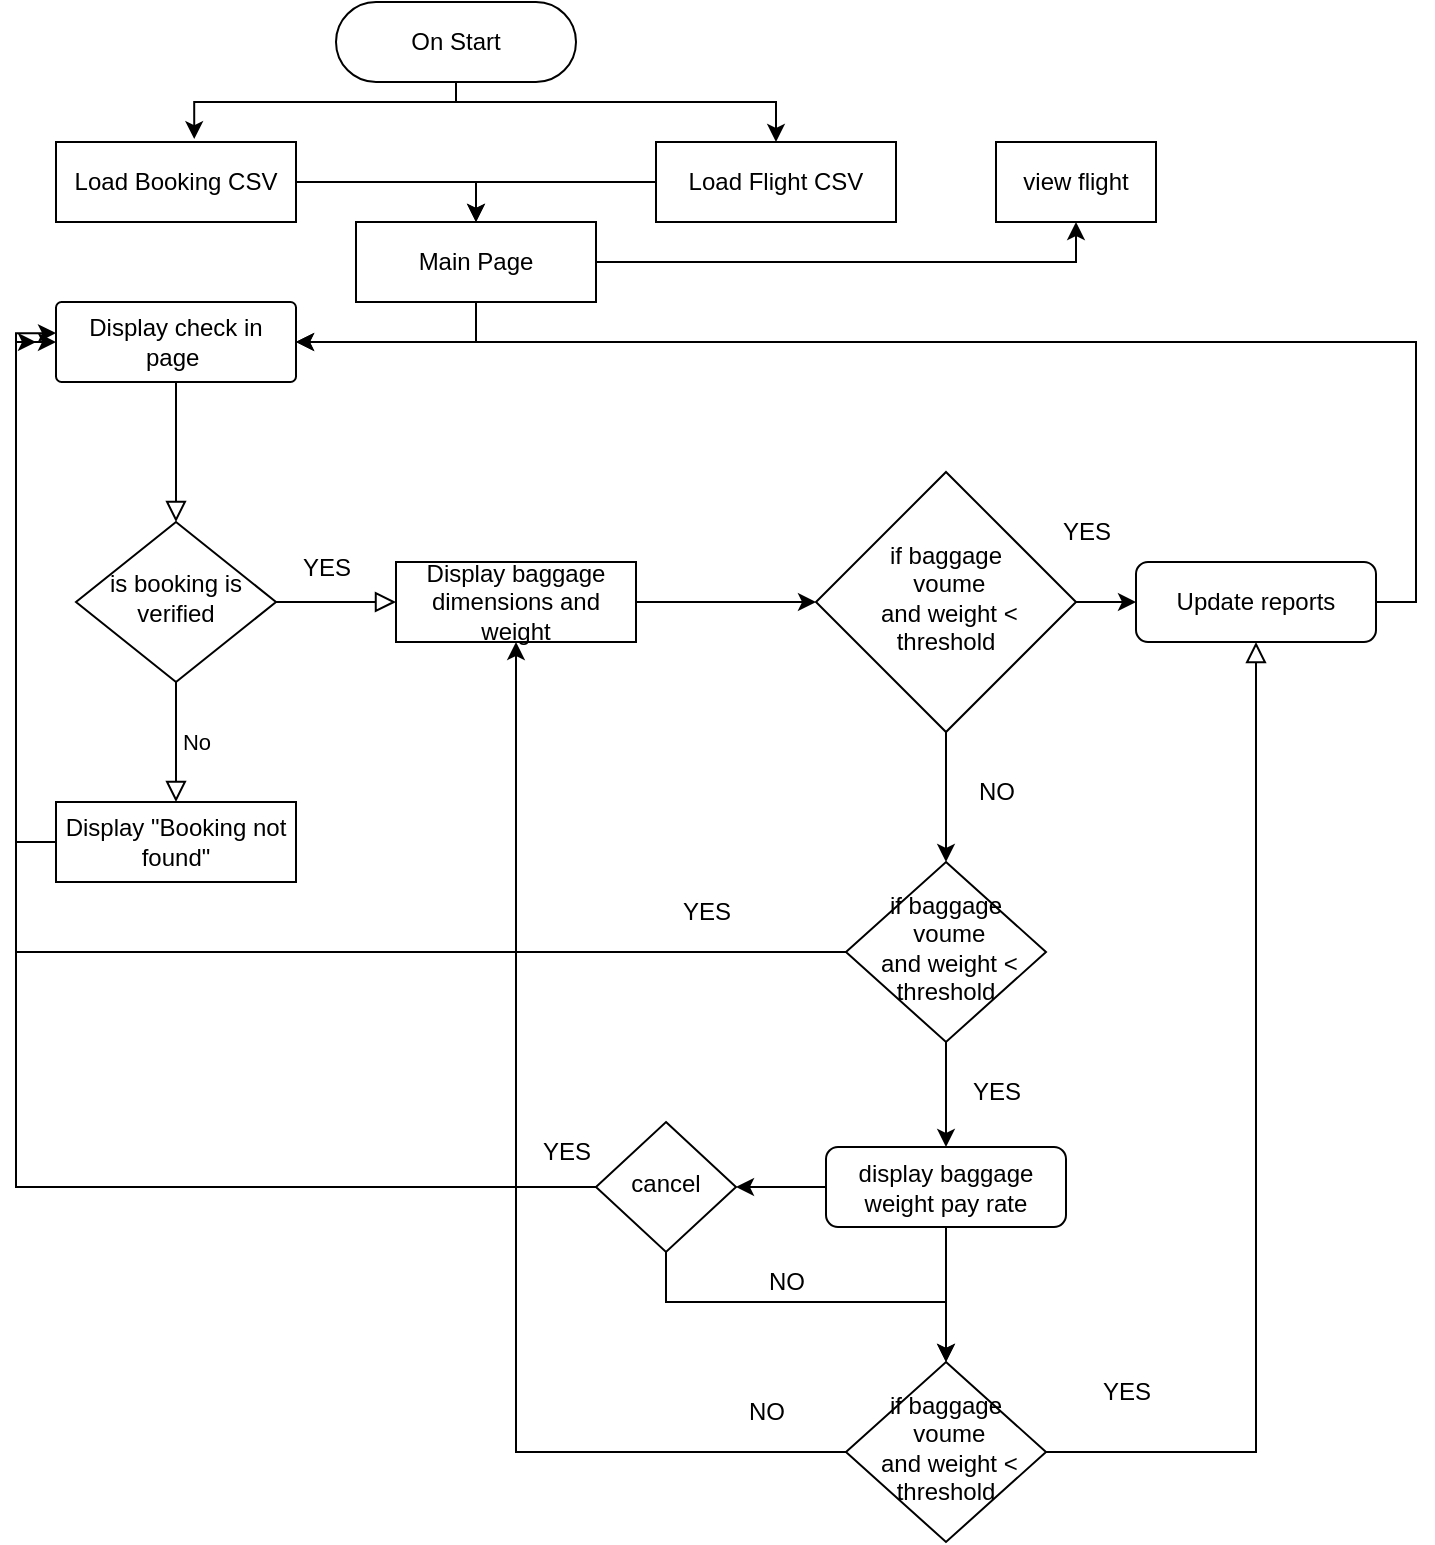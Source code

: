 <mxfile version="23.1.5" type="github">
  <diagram id="C5RBs43oDa-KdzZeNtuy" name="Page-1">
    <mxGraphModel dx="924" dy="526" grid="1" gridSize="10" guides="1" tooltips="1" connect="1" arrows="1" fold="1" page="1" pageScale="1" pageWidth="827" pageHeight="1169" math="0" shadow="0">
      <root>
        <mxCell id="WIyWlLk6GJQsqaUBKTNV-0" />
        <mxCell id="WIyWlLk6GJQsqaUBKTNV-1" parent="WIyWlLk6GJQsqaUBKTNV-0" />
        <mxCell id="WIyWlLk6GJQsqaUBKTNV-2" value="" style="rounded=0;html=1;jettySize=auto;orthogonalLoop=1;fontSize=11;endArrow=block;endFill=0;endSize=8;strokeWidth=1;shadow=0;labelBackgroundColor=none;edgeStyle=orthogonalEdgeStyle;" parent="WIyWlLk6GJQsqaUBKTNV-1" source="WIyWlLk6GJQsqaUBKTNV-3" target="WIyWlLk6GJQsqaUBKTNV-6" edge="1">
          <mxGeometry relative="1" as="geometry" />
        </mxCell>
        <mxCell id="WIyWlLk6GJQsqaUBKTNV-3" value="Display check in page&amp;nbsp;" style="rounded=1;whiteSpace=wrap;html=1;fontSize=12;glass=0;strokeWidth=1;shadow=0;arcSize=7;" parent="WIyWlLk6GJQsqaUBKTNV-1" vertex="1">
          <mxGeometry x="80" y="160" width="120" height="40" as="geometry" />
        </mxCell>
        <mxCell id="WIyWlLk6GJQsqaUBKTNV-5" value="No" style="edgeStyle=orthogonalEdgeStyle;rounded=0;html=1;jettySize=auto;orthogonalLoop=1;fontSize=11;endArrow=block;endFill=0;endSize=8;strokeWidth=1;shadow=0;labelBackgroundColor=none;" parent="WIyWlLk6GJQsqaUBKTNV-1" source="WIyWlLk6GJQsqaUBKTNV-6" target="WIyWlLk6GJQsqaUBKTNV-7" edge="1">
          <mxGeometry y="10" relative="1" as="geometry">
            <mxPoint as="offset" />
          </mxGeometry>
        </mxCell>
        <mxCell id="WIyWlLk6GJQsqaUBKTNV-6" value="is booking is verified" style="rhombus;whiteSpace=wrap;html=1;shadow=0;fontFamily=Helvetica;fontSize=12;align=center;strokeWidth=1;spacing=6;spacingTop=-4;" parent="WIyWlLk6GJQsqaUBKTNV-1" vertex="1">
          <mxGeometry x="90" y="270" width="100" height="80" as="geometry" />
        </mxCell>
        <mxCell id="K3XM4DJFUC2Mcfmt1CKo-13" style="edgeStyle=orthogonalEdgeStyle;rounded=0;orthogonalLoop=1;jettySize=auto;html=1;exitX=0;exitY=0.5;exitDx=0;exitDy=0;" edge="1" parent="WIyWlLk6GJQsqaUBKTNV-1" source="WIyWlLk6GJQsqaUBKTNV-7">
          <mxGeometry relative="1" as="geometry">
            <mxPoint x="80" y="180" as="targetPoint" />
            <Array as="points">
              <mxPoint x="60" y="430" />
              <mxPoint x="60" y="180" />
            </Array>
          </mxGeometry>
        </mxCell>
        <mxCell id="WIyWlLk6GJQsqaUBKTNV-7" value="Display &quot;Booking not found&quot;" style="rounded=1;whiteSpace=wrap;html=1;fontSize=12;glass=0;strokeWidth=1;shadow=0;arcSize=0;" parent="WIyWlLk6GJQsqaUBKTNV-1" vertex="1">
          <mxGeometry x="80" y="410" width="120" height="40" as="geometry" />
        </mxCell>
        <mxCell id="WIyWlLk6GJQsqaUBKTNV-8" value="" style="rounded=0;html=1;jettySize=auto;orthogonalLoop=1;fontSize=11;endArrow=block;endFill=0;endSize=8;strokeWidth=1;shadow=0;labelBackgroundColor=none;edgeStyle=orthogonalEdgeStyle;exitX=1;exitY=0.5;exitDx=0;exitDy=0;" parent="WIyWlLk6GJQsqaUBKTNV-1" source="K3XM4DJFUC2Mcfmt1CKo-24" target="WIyWlLk6GJQsqaUBKTNV-11" edge="1">
          <mxGeometry x="0.333" y="20" relative="1" as="geometry">
            <mxPoint as="offset" />
          </mxGeometry>
        </mxCell>
        <mxCell id="K3XM4DJFUC2Mcfmt1CKo-49" style="edgeStyle=orthogonalEdgeStyle;rounded=0;orthogonalLoop=1;jettySize=auto;html=1;exitX=0;exitY=0.5;exitDx=0;exitDy=0;" edge="1" parent="WIyWlLk6GJQsqaUBKTNV-1" source="WIyWlLk6GJQsqaUBKTNV-10">
          <mxGeometry relative="1" as="geometry">
            <mxPoint x="70" y="180" as="targetPoint" />
            <Array as="points">
              <mxPoint x="60" y="485" />
              <mxPoint x="60" y="180" />
            </Array>
          </mxGeometry>
        </mxCell>
        <mxCell id="WIyWlLk6GJQsqaUBKTNV-10" value="if baggage&lt;br&gt;&amp;nbsp;voume&lt;br&gt;&amp;nbsp;and weight &amp;lt; threshold" style="rhombus;whiteSpace=wrap;html=1;shadow=0;fontFamily=Helvetica;fontSize=12;align=center;strokeWidth=1;spacing=6;spacingTop=-4;" parent="WIyWlLk6GJQsqaUBKTNV-1" vertex="1">
          <mxGeometry x="475" y="440" width="100" height="90" as="geometry" />
        </mxCell>
        <mxCell id="K3XM4DJFUC2Mcfmt1CKo-38" style="edgeStyle=orthogonalEdgeStyle;rounded=0;orthogonalLoop=1;jettySize=auto;html=1;exitX=1;exitY=0.5;exitDx=0;exitDy=0;" edge="1" parent="WIyWlLk6GJQsqaUBKTNV-1" source="WIyWlLk6GJQsqaUBKTNV-11">
          <mxGeometry relative="1" as="geometry">
            <mxPoint x="200" y="180" as="targetPoint" />
            <Array as="points">
              <mxPoint x="760" y="310" />
              <mxPoint x="760" y="180" />
            </Array>
          </mxGeometry>
        </mxCell>
        <mxCell id="WIyWlLk6GJQsqaUBKTNV-11" value="Update reports" style="rounded=1;whiteSpace=wrap;html=1;fontSize=12;glass=0;strokeWidth=1;shadow=0;" parent="WIyWlLk6GJQsqaUBKTNV-1" vertex="1">
          <mxGeometry x="620" y="290" width="120" height="40" as="geometry" />
        </mxCell>
        <mxCell id="K3XM4DJFUC2Mcfmt1CKo-9" style="edgeStyle=orthogonalEdgeStyle;rounded=0;orthogonalLoop=1;jettySize=auto;html=1;exitX=0.5;exitY=1;exitDx=0;exitDy=0;entryX=0.5;entryY=0;entryDx=0;entryDy=0;" edge="1" parent="WIyWlLk6GJQsqaUBKTNV-1" source="K3XM4DJFUC2Mcfmt1CKo-1" target="K3XM4DJFUC2Mcfmt1CKo-7">
          <mxGeometry relative="1" as="geometry">
            <Array as="points">
              <mxPoint x="280" y="60" />
              <mxPoint x="440" y="60" />
            </Array>
          </mxGeometry>
        </mxCell>
        <mxCell id="K3XM4DJFUC2Mcfmt1CKo-1" value="On Start" style="rounded=1;whiteSpace=wrap;html=1;fontSize=12;glass=0;strokeWidth=1;shadow=0;arcSize=50;" vertex="1" parent="WIyWlLk6GJQsqaUBKTNV-1">
          <mxGeometry x="220" y="10" width="120" height="40" as="geometry" />
        </mxCell>
        <mxCell id="K3XM4DJFUC2Mcfmt1CKo-10" style="edgeStyle=orthogonalEdgeStyle;rounded=0;orthogonalLoop=1;jettySize=auto;html=1;exitX=1;exitY=0.5;exitDx=0;exitDy=0;entryX=0.5;entryY=0;entryDx=0;entryDy=0;" edge="1" parent="WIyWlLk6GJQsqaUBKTNV-1" source="K3XM4DJFUC2Mcfmt1CKo-2" target="K3XM4DJFUC2Mcfmt1CKo-3">
          <mxGeometry relative="1" as="geometry" />
        </mxCell>
        <mxCell id="K3XM4DJFUC2Mcfmt1CKo-2" value="Load Booking CSV" style="rounded=1;whiteSpace=wrap;html=1;fontSize=12;glass=0;strokeWidth=1;shadow=0;arcSize=0;" vertex="1" parent="WIyWlLk6GJQsqaUBKTNV-1">
          <mxGeometry x="80" y="80" width="120" height="40" as="geometry" />
        </mxCell>
        <mxCell id="K3XM4DJFUC2Mcfmt1CKo-12" style="edgeStyle=orthogonalEdgeStyle;rounded=0;orthogonalLoop=1;jettySize=auto;html=1;exitX=0.5;exitY=1;exitDx=0;exitDy=0;entryX=1;entryY=0.5;entryDx=0;entryDy=0;" edge="1" parent="WIyWlLk6GJQsqaUBKTNV-1" source="K3XM4DJFUC2Mcfmt1CKo-3" target="WIyWlLk6GJQsqaUBKTNV-3">
          <mxGeometry relative="1" as="geometry" />
        </mxCell>
        <mxCell id="K3XM4DJFUC2Mcfmt1CKo-41" style="edgeStyle=orthogonalEdgeStyle;rounded=0;orthogonalLoop=1;jettySize=auto;html=1;exitX=1;exitY=0.5;exitDx=0;exitDy=0;entryX=0.5;entryY=1;entryDx=0;entryDy=0;" edge="1" parent="WIyWlLk6GJQsqaUBKTNV-1" source="K3XM4DJFUC2Mcfmt1CKo-3" target="K3XM4DJFUC2Mcfmt1CKo-40">
          <mxGeometry relative="1" as="geometry" />
        </mxCell>
        <mxCell id="K3XM4DJFUC2Mcfmt1CKo-3" value="Main Page" style="rounded=1;whiteSpace=wrap;html=1;fontSize=12;glass=0;strokeWidth=1;shadow=0;arcSize=0;" vertex="1" parent="WIyWlLk6GJQsqaUBKTNV-1">
          <mxGeometry x="230" y="120" width="120" height="40" as="geometry" />
        </mxCell>
        <mxCell id="K3XM4DJFUC2Mcfmt1CKo-4" value="" style="rounded=0;html=1;jettySize=auto;orthogonalLoop=1;fontSize=11;endArrow=block;endFill=0;endSize=8;strokeWidth=1;shadow=0;labelBackgroundColor=none;edgeStyle=orthogonalEdgeStyle;" edge="1" parent="WIyWlLk6GJQsqaUBKTNV-1" source="WIyWlLk6GJQsqaUBKTNV-6" target="WIyWlLk6GJQsqaUBKTNV-12">
          <mxGeometry y="20" relative="1" as="geometry">
            <mxPoint as="offset" />
            <mxPoint x="180" y="310" as="sourcePoint" />
            <mxPoint x="490" y="340" as="targetPoint" />
          </mxGeometry>
        </mxCell>
        <mxCell id="K3XM4DJFUC2Mcfmt1CKo-34" style="edgeStyle=orthogonalEdgeStyle;rounded=0;orthogonalLoop=1;jettySize=auto;html=1;exitX=1;exitY=0.5;exitDx=0;exitDy=0;entryX=0;entryY=0.5;entryDx=0;entryDy=0;" edge="1" parent="WIyWlLk6GJQsqaUBKTNV-1" source="WIyWlLk6GJQsqaUBKTNV-12" target="K3XM4DJFUC2Mcfmt1CKo-22">
          <mxGeometry relative="1" as="geometry" />
        </mxCell>
        <mxCell id="WIyWlLk6GJQsqaUBKTNV-12" value="Display baggage dimensions and weight" style="rounded=1;whiteSpace=wrap;html=1;fontSize=12;glass=0;strokeWidth=1;shadow=0;arcSize=0;" parent="WIyWlLk6GJQsqaUBKTNV-1" vertex="1">
          <mxGeometry x="250" y="290" width="120" height="40" as="geometry" />
        </mxCell>
        <mxCell id="K3XM4DJFUC2Mcfmt1CKo-15" style="edgeStyle=orthogonalEdgeStyle;rounded=0;orthogonalLoop=1;jettySize=auto;html=1;exitX=0;exitY=0.5;exitDx=0;exitDy=0;" edge="1" parent="WIyWlLk6GJQsqaUBKTNV-1" source="K3XM4DJFUC2Mcfmt1CKo-7">
          <mxGeometry relative="1" as="geometry">
            <mxPoint x="290" y="120" as="targetPoint" />
            <Array as="points">
              <mxPoint x="290" y="100" />
            </Array>
          </mxGeometry>
        </mxCell>
        <mxCell id="K3XM4DJFUC2Mcfmt1CKo-7" value="Load Flight CSV" style="rounded=1;whiteSpace=wrap;html=1;fontSize=12;glass=0;strokeWidth=1;shadow=0;arcSize=0;" vertex="1" parent="WIyWlLk6GJQsqaUBKTNV-1">
          <mxGeometry x="380" y="80" width="120" height="40" as="geometry" />
        </mxCell>
        <mxCell id="K3XM4DJFUC2Mcfmt1CKo-8" style="edgeStyle=orthogonalEdgeStyle;rounded=0;orthogonalLoop=1;jettySize=auto;html=1;exitX=0.5;exitY=1;exitDx=0;exitDy=0;entryX=0.576;entryY=-0.036;entryDx=0;entryDy=0;entryPerimeter=0;" edge="1" parent="WIyWlLk6GJQsqaUBKTNV-1" source="K3XM4DJFUC2Mcfmt1CKo-1" target="K3XM4DJFUC2Mcfmt1CKo-2">
          <mxGeometry relative="1" as="geometry">
            <Array as="points">
              <mxPoint x="280" y="60" />
              <mxPoint x="149" y="60" />
            </Array>
          </mxGeometry>
        </mxCell>
        <mxCell id="K3XM4DJFUC2Mcfmt1CKo-35" style="edgeStyle=orthogonalEdgeStyle;rounded=0;orthogonalLoop=1;jettySize=auto;html=1;exitX=0.5;exitY=1;exitDx=0;exitDy=0;entryX=0.5;entryY=0;entryDx=0;entryDy=0;" edge="1" parent="WIyWlLk6GJQsqaUBKTNV-1" source="K3XM4DJFUC2Mcfmt1CKo-22" target="WIyWlLk6GJQsqaUBKTNV-10">
          <mxGeometry relative="1" as="geometry" />
        </mxCell>
        <mxCell id="K3XM4DJFUC2Mcfmt1CKo-37" style="edgeStyle=orthogonalEdgeStyle;rounded=0;orthogonalLoop=1;jettySize=auto;html=1;exitX=1;exitY=0.5;exitDx=0;exitDy=0;entryX=0;entryY=0.5;entryDx=0;entryDy=0;" edge="1" parent="WIyWlLk6GJQsqaUBKTNV-1" source="K3XM4DJFUC2Mcfmt1CKo-22" target="WIyWlLk6GJQsqaUBKTNV-11">
          <mxGeometry relative="1" as="geometry">
            <mxPoint x="625" y="255" as="sourcePoint" />
          </mxGeometry>
        </mxCell>
        <mxCell id="K3XM4DJFUC2Mcfmt1CKo-22" value="if baggage&lt;br&gt;&amp;nbsp;voume&lt;br&gt;&amp;nbsp;and weight &amp;lt; threshold" style="rhombus;whiteSpace=wrap;html=1;shadow=0;fontFamily=Helvetica;fontSize=12;align=center;strokeWidth=1;spacing=6;spacingTop=-4;" vertex="1" parent="WIyWlLk6GJQsqaUBKTNV-1">
          <mxGeometry x="460" y="245" width="130" height="130" as="geometry" />
        </mxCell>
        <mxCell id="K3XM4DJFUC2Mcfmt1CKo-27" style="edgeStyle=orthogonalEdgeStyle;rounded=0;orthogonalLoop=1;jettySize=auto;html=1;exitX=0;exitY=0.5;exitDx=0;exitDy=0;" edge="1" parent="WIyWlLk6GJQsqaUBKTNV-1" source="K3XM4DJFUC2Mcfmt1CKo-23">
          <mxGeometry relative="1" as="geometry">
            <mxPoint x="80" y="175.556" as="targetPoint" />
            <Array as="points">
              <mxPoint x="60" y="603" />
              <mxPoint x="60" y="176" />
            </Array>
          </mxGeometry>
        </mxCell>
        <mxCell id="K3XM4DJFUC2Mcfmt1CKo-23" value="cancel" style="rhombus;whiteSpace=wrap;html=1;shadow=0;fontFamily=Helvetica;fontSize=12;align=center;strokeWidth=1;spacing=6;spacingTop=-4;" vertex="1" parent="WIyWlLk6GJQsqaUBKTNV-1">
          <mxGeometry x="350" y="570" width="70" height="65" as="geometry" />
        </mxCell>
        <mxCell id="K3XM4DJFUC2Mcfmt1CKo-26" style="edgeStyle=orthogonalEdgeStyle;rounded=0;orthogonalLoop=1;jettySize=auto;html=1;exitX=0;exitY=0.5;exitDx=0;exitDy=0;entryX=0.5;entryY=1;entryDx=0;entryDy=0;" edge="1" parent="WIyWlLk6GJQsqaUBKTNV-1" source="K3XM4DJFUC2Mcfmt1CKo-24" target="WIyWlLk6GJQsqaUBKTNV-12">
          <mxGeometry relative="1" as="geometry" />
        </mxCell>
        <mxCell id="K3XM4DJFUC2Mcfmt1CKo-24" value="if baggage&lt;br&gt;&amp;nbsp;voume&lt;br&gt;&amp;nbsp;and weight &amp;lt; threshold" style="rhombus;whiteSpace=wrap;html=1;shadow=0;fontFamily=Helvetica;fontSize=12;align=center;strokeWidth=1;spacing=6;spacingTop=-4;" vertex="1" parent="WIyWlLk6GJQsqaUBKTNV-1">
          <mxGeometry x="475" y="690" width="100" height="90" as="geometry" />
        </mxCell>
        <mxCell id="K3XM4DJFUC2Mcfmt1CKo-28" style="edgeStyle=orthogonalEdgeStyle;rounded=0;orthogonalLoop=1;jettySize=auto;html=1;exitX=0;exitY=0.5;exitDx=0;exitDy=0;entryX=1;entryY=0.5;entryDx=0;entryDy=0;" edge="1" parent="WIyWlLk6GJQsqaUBKTNV-1" source="K3XM4DJFUC2Mcfmt1CKo-25" target="K3XM4DJFUC2Mcfmt1CKo-23">
          <mxGeometry relative="1" as="geometry" />
        </mxCell>
        <mxCell id="K3XM4DJFUC2Mcfmt1CKo-29" style="edgeStyle=orthogonalEdgeStyle;rounded=0;orthogonalLoop=1;jettySize=auto;html=1;exitX=0.5;exitY=1;exitDx=0;exitDy=0;entryX=0.5;entryY=0;entryDx=0;entryDy=0;" edge="1" parent="WIyWlLk6GJQsqaUBKTNV-1" source="K3XM4DJFUC2Mcfmt1CKo-25" target="K3XM4DJFUC2Mcfmt1CKo-24">
          <mxGeometry relative="1" as="geometry" />
        </mxCell>
        <mxCell id="K3XM4DJFUC2Mcfmt1CKo-30" style="edgeStyle=orthogonalEdgeStyle;rounded=0;orthogonalLoop=1;jettySize=auto;html=1;exitX=0.5;exitY=1;exitDx=0;exitDy=0;" edge="1" parent="WIyWlLk6GJQsqaUBKTNV-1" source="K3XM4DJFUC2Mcfmt1CKo-23">
          <mxGeometry relative="1" as="geometry">
            <mxPoint x="525" y="690" as="targetPoint" />
            <Array as="points">
              <mxPoint x="385" y="660" />
              <mxPoint x="525" y="660" />
            </Array>
          </mxGeometry>
        </mxCell>
        <mxCell id="K3XM4DJFUC2Mcfmt1CKo-25" value="display baggage weight pay rate" style="rounded=1;whiteSpace=wrap;html=1;fontSize=12;glass=0;strokeWidth=1;shadow=0;" vertex="1" parent="WIyWlLk6GJQsqaUBKTNV-1">
          <mxGeometry x="465" y="582.5" width="120" height="40" as="geometry" />
        </mxCell>
        <mxCell id="K3XM4DJFUC2Mcfmt1CKo-31" style="edgeStyle=orthogonalEdgeStyle;rounded=0;orthogonalLoop=1;jettySize=auto;html=1;exitX=0.5;exitY=1;exitDx=0;exitDy=0;entryX=0.5;entryY=0;entryDx=0;entryDy=0;" edge="1" parent="WIyWlLk6GJQsqaUBKTNV-1" source="WIyWlLk6GJQsqaUBKTNV-10" target="K3XM4DJFUC2Mcfmt1CKo-25">
          <mxGeometry relative="1" as="geometry" />
        </mxCell>
        <mxCell id="K3XM4DJFUC2Mcfmt1CKo-40" value="view flight" style="rounded=1;whiteSpace=wrap;html=1;fontSize=12;glass=0;strokeWidth=1;shadow=0;arcSize=0;" vertex="1" parent="WIyWlLk6GJQsqaUBKTNV-1">
          <mxGeometry x="550" y="80" width="80" height="40" as="geometry" />
        </mxCell>
        <mxCell id="K3XM4DJFUC2Mcfmt1CKo-42" value="YES" style="text;html=1;align=center;verticalAlign=middle;resizable=0;points=[];autosize=1;strokeColor=none;fillColor=none;" vertex="1" parent="WIyWlLk6GJQsqaUBKTNV-1">
          <mxGeometry x="190" y="278" width="50" height="30" as="geometry" />
        </mxCell>
        <mxCell id="K3XM4DJFUC2Mcfmt1CKo-45" value="YES" style="text;html=1;align=center;verticalAlign=middle;resizable=0;points=[];autosize=1;strokeColor=none;fillColor=none;" vertex="1" parent="WIyWlLk6GJQsqaUBKTNV-1">
          <mxGeometry x="525" y="540" width="50" height="30" as="geometry" />
        </mxCell>
        <mxCell id="K3XM4DJFUC2Mcfmt1CKo-46" value="YES" style="text;html=1;align=center;verticalAlign=middle;resizable=0;points=[];autosize=1;strokeColor=none;fillColor=none;" vertex="1" parent="WIyWlLk6GJQsqaUBKTNV-1">
          <mxGeometry x="590" y="690" width="50" height="30" as="geometry" />
        </mxCell>
        <mxCell id="K3XM4DJFUC2Mcfmt1CKo-48" value="NO" style="text;html=1;align=center;verticalAlign=middle;resizable=0;points=[];autosize=1;strokeColor=none;fillColor=none;" vertex="1" parent="WIyWlLk6GJQsqaUBKTNV-1">
          <mxGeometry x="415" y="700" width="40" height="30" as="geometry" />
        </mxCell>
        <mxCell id="K3XM4DJFUC2Mcfmt1CKo-50" value="YES" style="text;html=1;align=center;verticalAlign=middle;resizable=0;points=[];autosize=1;strokeColor=none;fillColor=none;" vertex="1" parent="WIyWlLk6GJQsqaUBKTNV-1">
          <mxGeometry x="380" y="450" width="50" height="30" as="geometry" />
        </mxCell>
        <mxCell id="K3XM4DJFUC2Mcfmt1CKo-51" value="YES" style="text;html=1;align=center;verticalAlign=middle;resizable=0;points=[];autosize=1;strokeColor=none;fillColor=none;" vertex="1" parent="WIyWlLk6GJQsqaUBKTNV-1">
          <mxGeometry x="570" y="260" width="50" height="30" as="geometry" />
        </mxCell>
        <mxCell id="K3XM4DJFUC2Mcfmt1CKo-52" value="NO" style="text;html=1;align=center;verticalAlign=middle;resizable=0;points=[];autosize=1;strokeColor=none;fillColor=none;" vertex="1" parent="WIyWlLk6GJQsqaUBKTNV-1">
          <mxGeometry x="530" y="390" width="40" height="30" as="geometry" />
        </mxCell>
        <mxCell id="K3XM4DJFUC2Mcfmt1CKo-53" value="YES" style="text;html=1;align=center;verticalAlign=middle;resizable=0;points=[];autosize=1;strokeColor=none;fillColor=none;" vertex="1" parent="WIyWlLk6GJQsqaUBKTNV-1">
          <mxGeometry x="310" y="570" width="50" height="30" as="geometry" />
        </mxCell>
        <mxCell id="K3XM4DJFUC2Mcfmt1CKo-54" value="NO" style="text;html=1;align=center;verticalAlign=middle;resizable=0;points=[];autosize=1;strokeColor=none;fillColor=none;" vertex="1" parent="WIyWlLk6GJQsqaUBKTNV-1">
          <mxGeometry x="425" y="635" width="40" height="30" as="geometry" />
        </mxCell>
      </root>
    </mxGraphModel>
  </diagram>
</mxfile>
